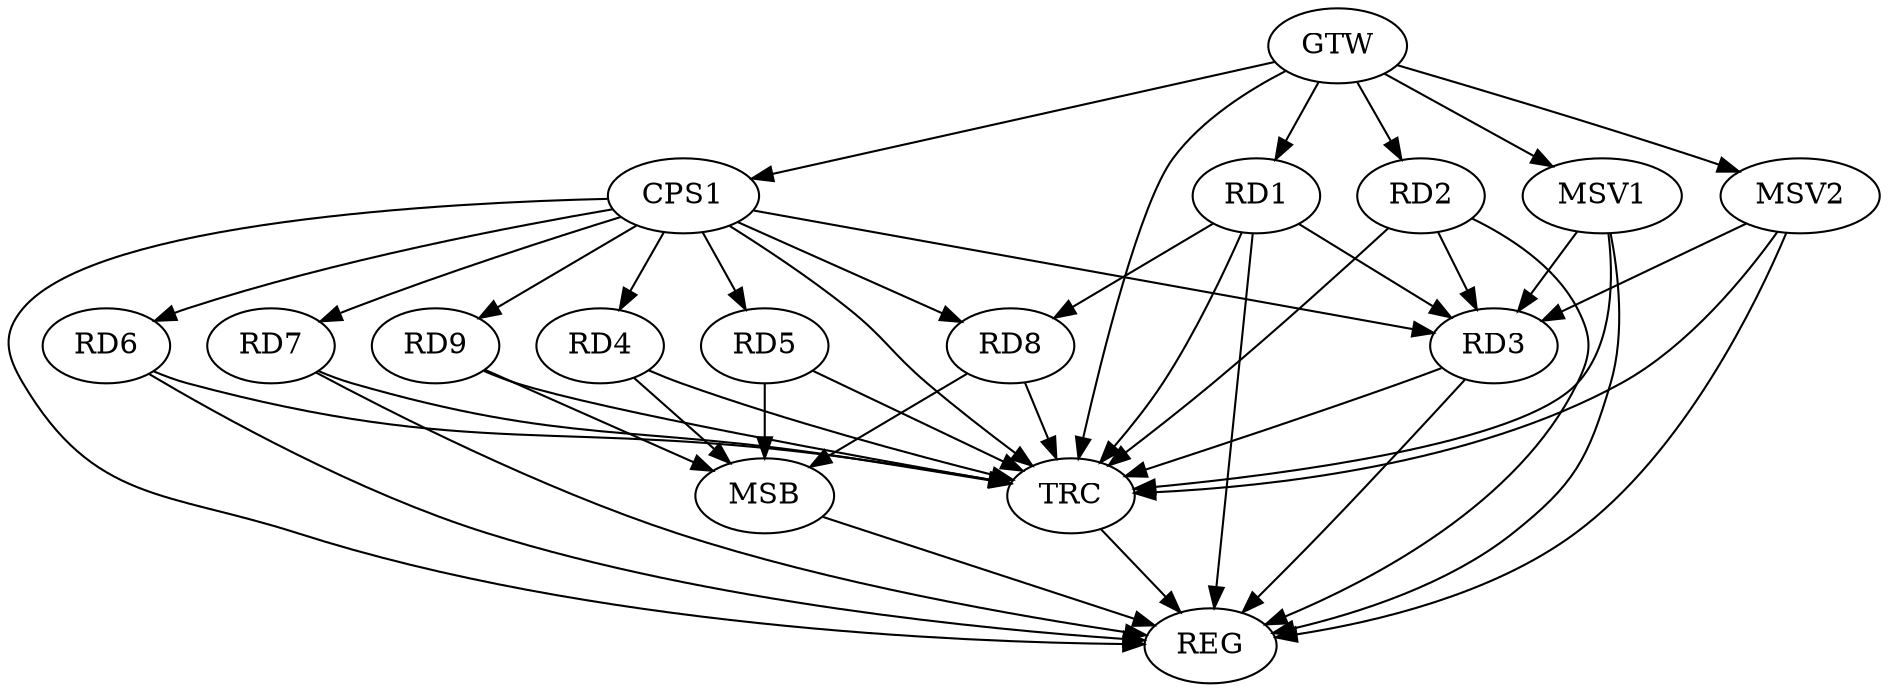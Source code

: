 strict digraph G {
  RD1 [ label="RD1" ];
  RD2 [ label="RD2" ];
  RD3 [ label="RD3" ];
  RD4 [ label="RD4" ];
  RD5 [ label="RD5" ];
  RD6 [ label="RD6" ];
  RD7 [ label="RD7" ];
  RD8 [ label="RD8" ];
  RD9 [ label="RD9" ];
  CPS1 [ label="CPS1" ];
  GTW [ label="GTW" ];
  REG [ label="REG" ];
  MSB [ label="MSB" ];
  TRC [ label="TRC" ];
  MSV1 [ label="MSV1" ];
  MSV2 [ label="MSV2" ];
  RD1 -> RD3;
  RD1 -> RD8;
  RD2 -> RD3;
  CPS1 -> RD3;
  CPS1 -> RD4;
  CPS1 -> RD5;
  CPS1 -> RD6;
  CPS1 -> RD7;
  CPS1 -> RD8;
  CPS1 -> RD9;
  GTW -> RD1;
  GTW -> RD2;
  GTW -> CPS1;
  RD1 -> REG;
  RD2 -> REG;
  RD3 -> REG;
  RD6 -> REG;
  RD7 -> REG;
  CPS1 -> REG;
  RD4 -> MSB;
  MSB -> REG;
  RD5 -> MSB;
  RD8 -> MSB;
  RD9 -> MSB;
  RD1 -> TRC;
  RD2 -> TRC;
  RD3 -> TRC;
  RD4 -> TRC;
  RD5 -> TRC;
  RD6 -> TRC;
  RD7 -> TRC;
  RD8 -> TRC;
  RD9 -> TRC;
  CPS1 -> TRC;
  GTW -> TRC;
  TRC -> REG;
  MSV1 -> RD3;
  GTW -> MSV1;
  MSV1 -> REG;
  MSV1 -> TRC;
  MSV2 -> RD3;
  GTW -> MSV2;
  MSV2 -> REG;
  MSV2 -> TRC;
}
